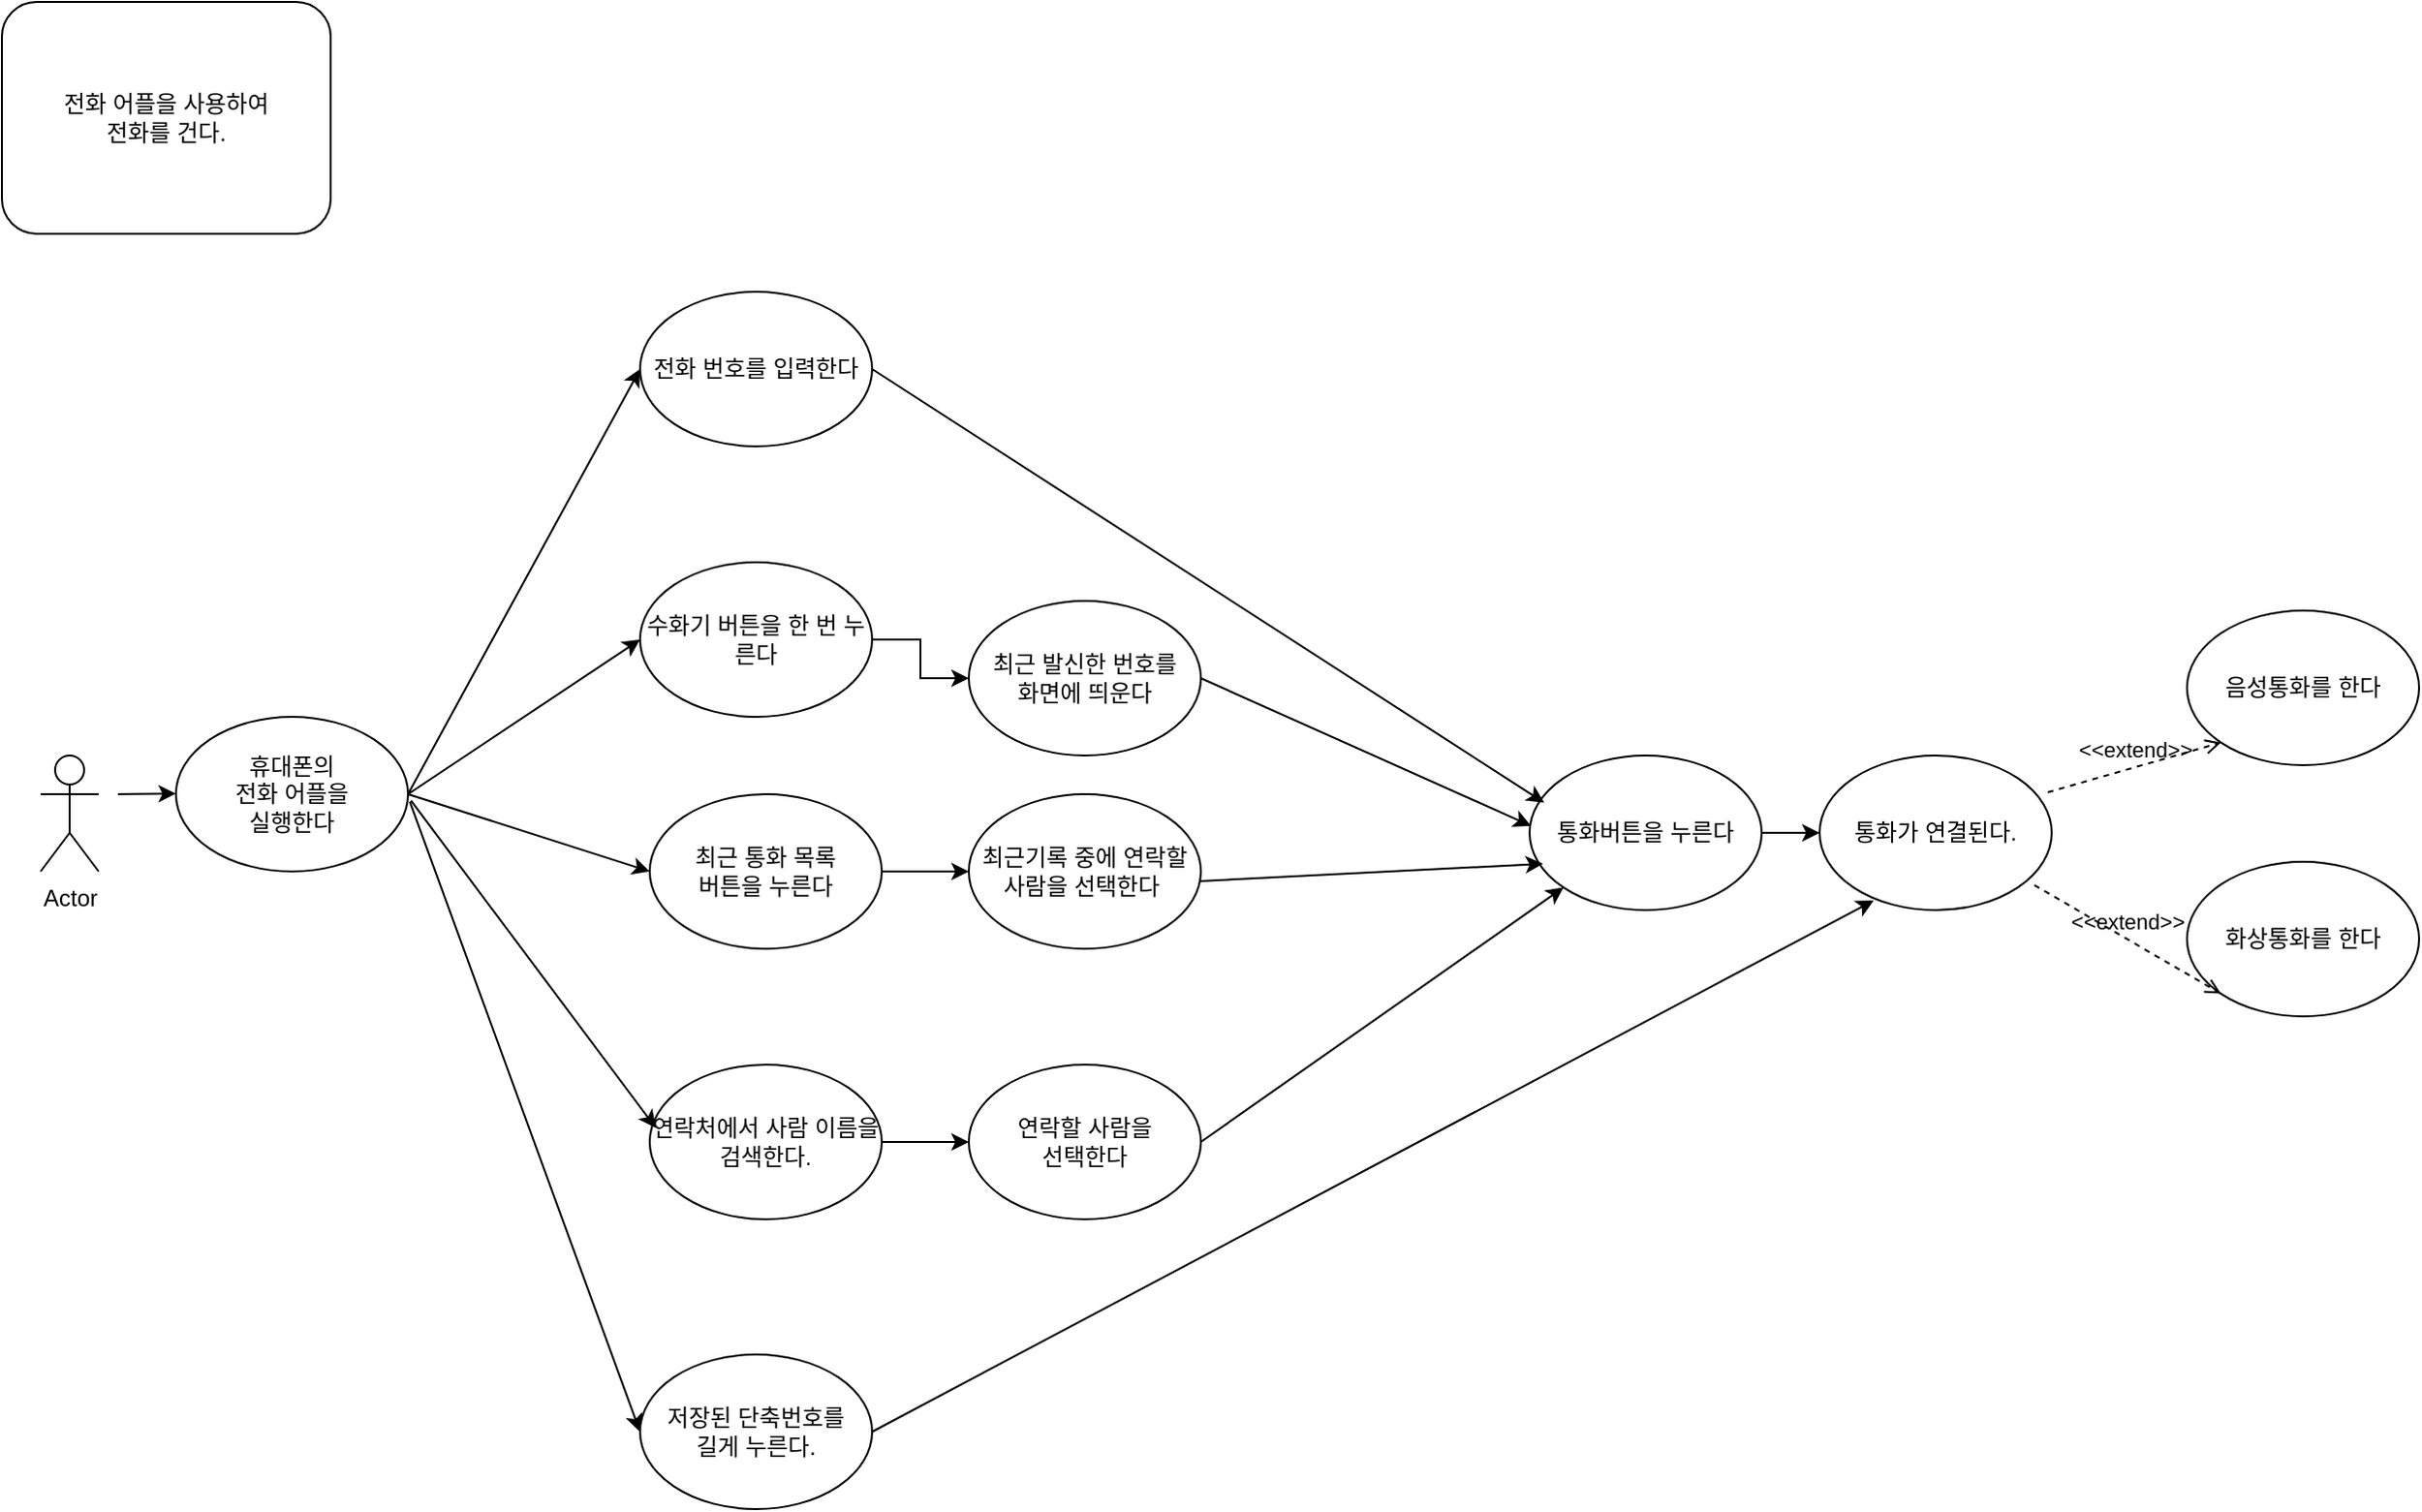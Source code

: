 <mxfile version="21.6.8" type="github">
  <diagram name="페이지-1" id="TDOl6d9EobfstHPUKOAl">
    <mxGraphModel dx="2211" dy="1156" grid="1" gridSize="10" guides="1" tooltips="1" connect="1" arrows="1" fold="1" page="1" pageScale="1" pageWidth="827" pageHeight="1169" math="0" shadow="0">
      <root>
        <mxCell id="0" />
        <mxCell id="1" parent="0" />
        <mxCell id="Uef1NXkE5S_NqfKrV0-E-1" value="Actor" style="shape=umlActor;verticalLabelPosition=bottom;verticalAlign=top;html=1;outlineConnect=0;" parent="1" vertex="1">
          <mxGeometry x="20" y="430" width="30" height="60" as="geometry" />
        </mxCell>
        <mxCell id="0QbX5Fnpb34Zt63eyjUE-1" value="전화 번호를 입력한다" style="ellipse;whiteSpace=wrap;html=1;" parent="1" vertex="1">
          <mxGeometry x="330" y="190" width="120" height="80" as="geometry" />
        </mxCell>
        <mxCell id="0QbX5Fnpb34Zt63eyjUE-37" value="" style="edgeStyle=orthogonalEdgeStyle;rounded=0;orthogonalLoop=1;jettySize=auto;html=1;" parent="1" source="0QbX5Fnpb34Zt63eyjUE-3" target="0QbX5Fnpb34Zt63eyjUE-36" edge="1">
          <mxGeometry relative="1" as="geometry" />
        </mxCell>
        <mxCell id="0QbX5Fnpb34Zt63eyjUE-3" value="수화기 버튼을 한 번 누른다" style="ellipse;whiteSpace=wrap;html=1;" parent="1" vertex="1">
          <mxGeometry x="330" y="330" width="120" height="80" as="geometry" />
        </mxCell>
        <mxCell id="eKKwqY3Q-uTftAgBGFwV-2" value="" style="edgeStyle=orthogonalEdgeStyle;rounded=0;orthogonalLoop=1;jettySize=auto;html=1;" edge="1" parent="1" source="0QbX5Fnpb34Zt63eyjUE-4" target="eKKwqY3Q-uTftAgBGFwV-1">
          <mxGeometry relative="1" as="geometry" />
        </mxCell>
        <mxCell id="0QbX5Fnpb34Zt63eyjUE-4" value="최근 통화 목록&lt;br&gt;버튼을 누른다" style="ellipse;whiteSpace=wrap;html=1;" parent="1" vertex="1">
          <mxGeometry x="335" y="450" width="120" height="80" as="geometry" />
        </mxCell>
        <mxCell id="0QbX5Fnpb34Zt63eyjUE-5" value="" style="endArrow=classic;html=1;rounded=0;entryX=0;entryY=0.5;entryDx=0;entryDy=0;exitX=1;exitY=0.5;exitDx=0;exitDy=0;" parent="1" target="0QbX5Fnpb34Zt63eyjUE-1" edge="1" source="0QbX5Fnpb34Zt63eyjUE-9">
          <mxGeometry width="50" height="50" relative="1" as="geometry">
            <mxPoint x="210" y="420" as="sourcePoint" />
            <mxPoint x="300" y="370" as="targetPoint" />
          </mxGeometry>
        </mxCell>
        <mxCell id="0QbX5Fnpb34Zt63eyjUE-6" value="" style="endArrow=classic;html=1;rounded=0;exitX=1;exitY=0.5;exitDx=0;exitDy=0;entryX=0;entryY=0.5;entryDx=0;entryDy=0;" parent="1" source="0QbX5Fnpb34Zt63eyjUE-9" target="0QbX5Fnpb34Zt63eyjUE-3" edge="1">
          <mxGeometry width="50" height="50" relative="1" as="geometry">
            <mxPoint x="210" y="420" as="sourcePoint" />
            <mxPoint x="345" y="340" as="targetPoint" />
          </mxGeometry>
        </mxCell>
        <mxCell id="0QbX5Fnpb34Zt63eyjUE-7" value="" style="endArrow=classic;html=1;rounded=0;entryX=0;entryY=0.5;entryDx=0;entryDy=0;exitX=1;exitY=0.5;exitDx=0;exitDy=0;" parent="1" source="0QbX5Fnpb34Zt63eyjUE-9" target="0QbX5Fnpb34Zt63eyjUE-4" edge="1">
          <mxGeometry width="50" height="50" relative="1" as="geometry">
            <mxPoint x="210" y="420" as="sourcePoint" />
            <mxPoint x="300" y="370" as="targetPoint" />
          </mxGeometry>
        </mxCell>
        <mxCell id="0QbX5Fnpb34Zt63eyjUE-8" value="전화 어플을 사용하여&lt;br&gt;전화를 건다." style="rounded=1;whiteSpace=wrap;html=1;" parent="1" vertex="1">
          <mxGeometry y="40" width="170" height="120" as="geometry" />
        </mxCell>
        <mxCell id="0QbX5Fnpb34Zt63eyjUE-9" value="휴대폰의 &lt;br&gt;전화 어플을 &lt;br&gt;실행한다" style="ellipse;whiteSpace=wrap;html=1;" parent="1" vertex="1">
          <mxGeometry x="90" y="410" width="120" height="80" as="geometry" />
        </mxCell>
        <mxCell id="0QbX5Fnpb34Zt63eyjUE-10" value="" style="endArrow=classic;html=1;rounded=0;" parent="1" edge="1">
          <mxGeometry width="50" height="50" relative="1" as="geometry">
            <mxPoint x="60" y="450" as="sourcePoint" />
            <mxPoint x="90" y="449.71" as="targetPoint" />
          </mxGeometry>
        </mxCell>
        <mxCell id="0QbX5Fnpb34Zt63eyjUE-14" value="저장된 단축번호를 &lt;br&gt;길게 누른다." style="ellipse;whiteSpace=wrap;html=1;" parent="1" vertex="1">
          <mxGeometry x="330" y="740" width="120" height="80" as="geometry" />
        </mxCell>
        <mxCell id="eKKwqY3Q-uTftAgBGFwV-12" value="" style="edgeStyle=orthogonalEdgeStyle;rounded=0;orthogonalLoop=1;jettySize=auto;html=1;" edge="1" parent="1" source="0QbX5Fnpb34Zt63eyjUE-15" target="eKKwqY3Q-uTftAgBGFwV-11">
          <mxGeometry relative="1" as="geometry" />
        </mxCell>
        <mxCell id="0QbX5Fnpb34Zt63eyjUE-15" value="연락처에서 사람 이름을 검색한다." style="ellipse;whiteSpace=wrap;html=1;" parent="1" vertex="1">
          <mxGeometry x="335" y="590" width="120" height="80" as="geometry" />
        </mxCell>
        <mxCell id="0QbX5Fnpb34Zt63eyjUE-16" value="" style="endArrow=classic;html=1;rounded=0;exitX=1.013;exitY=0.542;exitDx=0;exitDy=0;entryX=0.026;entryY=0.409;entryDx=0;entryDy=0;entryPerimeter=0;exitPerimeter=0;" parent="1" source="0QbX5Fnpb34Zt63eyjUE-9" target="0QbX5Fnpb34Zt63eyjUE-15" edge="1">
          <mxGeometry width="50" height="50" relative="1" as="geometry">
            <mxPoint x="210" y="420" as="sourcePoint" />
            <mxPoint x="335" y="670" as="targetPoint" />
          </mxGeometry>
        </mxCell>
        <mxCell id="eKKwqY3Q-uTftAgBGFwV-9" value="" style="edgeStyle=orthogonalEdgeStyle;rounded=0;orthogonalLoop=1;jettySize=auto;html=1;" edge="1" parent="1" source="0QbX5Fnpb34Zt63eyjUE-19" target="eKKwqY3Q-uTftAgBGFwV-8">
          <mxGeometry relative="1" as="geometry" />
        </mxCell>
        <mxCell id="0QbX5Fnpb34Zt63eyjUE-19" value="통화버튼을 누른다" style="ellipse;whiteSpace=wrap;html=1;" parent="1" vertex="1">
          <mxGeometry x="790" y="430" width="120" height="80" as="geometry" />
        </mxCell>
        <mxCell id="0QbX5Fnpb34Zt63eyjUE-21" value="" style="endArrow=classic;html=1;rounded=0;entryX=0.063;entryY=0.305;entryDx=0;entryDy=0;entryPerimeter=0;exitX=1;exitY=0.5;exitDx=0;exitDy=0;" parent="1" target="0QbX5Fnpb34Zt63eyjUE-19" edge="1" source="0QbX5Fnpb34Zt63eyjUE-1">
          <mxGeometry width="50" height="50" relative="1" as="geometry">
            <mxPoint x="455" y="220" as="sourcePoint" />
            <mxPoint x="505" y="170" as="targetPoint" />
          </mxGeometry>
        </mxCell>
        <mxCell id="0QbX5Fnpb34Zt63eyjUE-22" value="" style="endArrow=classic;html=1;rounded=0;entryX=0.006;entryY=0.455;entryDx=0;entryDy=0;entryPerimeter=0;exitX=1;exitY=0.5;exitDx=0;exitDy=0;" parent="1" source="0QbX5Fnpb34Zt63eyjUE-36" target="0QbX5Fnpb34Zt63eyjUE-19" edge="1">
          <mxGeometry width="50" height="50" relative="1" as="geometry">
            <mxPoint x="700" y="395" as="sourcePoint" />
            <mxPoint x="758" y="559" as="targetPoint" />
          </mxGeometry>
        </mxCell>
        <mxCell id="0QbX5Fnpb34Zt63eyjUE-26" value="음성통화를 한다" style="ellipse;whiteSpace=wrap;html=1;" parent="1" vertex="1">
          <mxGeometry x="1130" y="355" width="120" height="80" as="geometry" />
        </mxCell>
        <mxCell id="0QbX5Fnpb34Zt63eyjUE-28" value="화상통화를 한다" style="ellipse;whiteSpace=wrap;html=1;" parent="1" vertex="1">
          <mxGeometry x="1130" y="485" width="120" height="80" as="geometry" />
        </mxCell>
        <mxCell id="0QbX5Fnpb34Zt63eyjUE-33" value="&amp;lt;&amp;lt;extend&amp;gt;&amp;gt;" style="html=1;verticalAlign=bottom;labelBackgroundColor=none;endArrow=open;endFill=0;dashed=1;rounded=0;entryX=0;entryY=1;entryDx=0;entryDy=0;exitX=0.983;exitY=0.238;exitDx=0;exitDy=0;exitPerimeter=0;" parent="1" source="eKKwqY3Q-uTftAgBGFwV-8" target="0QbX5Fnpb34Zt63eyjUE-26" edge="1">
          <mxGeometry width="160" relative="1" as="geometry">
            <mxPoint x="1049.996" y="446.716" as="sourcePoint" />
            <mxPoint x="1237.57" y="370" as="targetPoint" />
          </mxGeometry>
        </mxCell>
        <mxCell id="0QbX5Fnpb34Zt63eyjUE-34" value="&amp;lt;&amp;lt;extend&amp;gt;&amp;gt;" style="html=1;verticalAlign=bottom;labelBackgroundColor=none;endArrow=open;endFill=0;dashed=1;rounded=0;entryX=0;entryY=1;entryDx=0;entryDy=0;exitX=0.925;exitY=0.838;exitDx=0;exitDy=0;exitPerimeter=0;" parent="1" source="eKKwqY3Q-uTftAgBGFwV-8" target="0QbX5Fnpb34Zt63eyjUE-28" edge="1">
          <mxGeometry width="160" relative="1" as="geometry">
            <mxPoint x="1065.53" y="495" as="sourcePoint" />
            <mxPoint x="1197.57" y="520" as="targetPoint" />
          </mxGeometry>
        </mxCell>
        <mxCell id="0QbX5Fnpb34Zt63eyjUE-36" value="최근 발신한 번호를 &lt;br&gt;화면에 띄운다" style="ellipse;whiteSpace=wrap;html=1;" parent="1" vertex="1">
          <mxGeometry x="500" y="350" width="120" height="80" as="geometry" />
        </mxCell>
        <mxCell id="eKKwqY3Q-uTftAgBGFwV-1" value="최근기록 중에 연락할 사람을 선택한다&amp;nbsp;" style="ellipse;whiteSpace=wrap;html=1;" vertex="1" parent="1">
          <mxGeometry x="500" y="450" width="120" height="80" as="geometry" />
        </mxCell>
        <mxCell id="eKKwqY3Q-uTftAgBGFwV-4" value="" style="endArrow=classic;html=1;rounded=0;exitX=1.008;exitY=0.549;exitDx=0;exitDy=0;entryX=0;entryY=0.5;entryDx=0;entryDy=0;exitPerimeter=0;" edge="1" parent="1" source="0QbX5Fnpb34Zt63eyjUE-9" target="0QbX5Fnpb34Zt63eyjUE-14">
          <mxGeometry width="50" height="50" relative="1" as="geometry">
            <mxPoint x="202" y="460" as="sourcePoint" />
            <mxPoint x="330" y="663" as="targetPoint" />
          </mxGeometry>
        </mxCell>
        <mxCell id="eKKwqY3Q-uTftAgBGFwV-7" value="" style="endArrow=classic;html=1;rounded=0;entryX=0.058;entryY=0.7;entryDx=0;entryDy=0;entryPerimeter=0;" edge="1" parent="1" target="0QbX5Fnpb34Zt63eyjUE-19">
          <mxGeometry width="50" height="50" relative="1" as="geometry">
            <mxPoint x="620" y="495" as="sourcePoint" />
            <mxPoint x="780" y="445" as="targetPoint" />
          </mxGeometry>
        </mxCell>
        <mxCell id="eKKwqY3Q-uTftAgBGFwV-8" value="통화가 연결된다." style="ellipse;whiteSpace=wrap;html=1;" vertex="1" parent="1">
          <mxGeometry x="940" y="430" width="120" height="80" as="geometry" />
        </mxCell>
        <mxCell id="eKKwqY3Q-uTftAgBGFwV-10" value="" style="endArrow=classic;html=1;rounded=0;exitX=1;exitY=0.5;exitDx=0;exitDy=0;entryX=0.233;entryY=0.938;entryDx=0;entryDy=0;entryPerimeter=0;" edge="1" parent="1" target="eKKwqY3Q-uTftAgBGFwV-8">
          <mxGeometry width="50" height="50" relative="1" as="geometry">
            <mxPoint x="450" y="780" as="sourcePoint" />
            <mxPoint x="845" y="660" as="targetPoint" />
          </mxGeometry>
        </mxCell>
        <mxCell id="eKKwqY3Q-uTftAgBGFwV-11" value="연락할 사람을 &lt;br&gt;선택한다" style="ellipse;whiteSpace=wrap;html=1;" vertex="1" parent="1">
          <mxGeometry x="500" y="590" width="120" height="80" as="geometry" />
        </mxCell>
        <mxCell id="eKKwqY3Q-uTftAgBGFwV-13" value="" style="endArrow=classic;html=1;rounded=0;exitX=1;exitY=0.5;exitDx=0;exitDy=0;entryX=0;entryY=1;entryDx=0;entryDy=0;" edge="1" parent="1" source="eKKwqY3Q-uTftAgBGFwV-11" target="0QbX5Fnpb34Zt63eyjUE-19">
          <mxGeometry width="50" height="50" relative="1" as="geometry">
            <mxPoint x="475" y="650" as="sourcePoint" />
            <mxPoint x="870" y="530" as="targetPoint" />
          </mxGeometry>
        </mxCell>
      </root>
    </mxGraphModel>
  </diagram>
</mxfile>
